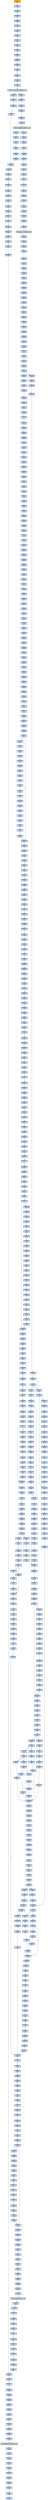 strict digraph G {
	graph [bgcolor=transparent,
		name=G
	];
	node [color=lightsteelblue,
		fillcolor=lightsteelblue,
		shape=rectangle,
		style=filled
	];
	"0x006eced1"	[label="0x006eced1
jae"];
	"0x006eced3"	[label="0x006eced3
movl"];
	"0x006eced1" -> "0x006eced3"	[color="#000000",
		label=F];
	"0x006ec2c0"	[label="0x006ec2c0
addl"];
	"0x006ec2c6"	[label="0x006ec2c6
testl"];
	"0x006ec2c0" -> "0x006ec2c6"	[color="#000000"];
	"0x006ece1f"	[label="0x006ece1f
popl"];
	"0x006ece20"	[label="0x006ece20
testb"];
	"0x006ece1f" -> "0x006ece20"	[color="#000000"];
	"0x006ecb72"	[label="0x006ecb72
pushl"];
	"0x006ecb74"	[label="0x006ecb74
movl"];
	"0x006ecb72" -> "0x006ecb74"	[color="#000000"];
	"0x006ec274"	[label="0x006ec274
testl"];
	"0x006ec276"	[label="0x006ec276
je"];
	"0x006ec274" -> "0x006ec276"	[color="#000000"];
	"0x006ec8cc"	[label="0x006ec8cc
movl"];
	"0x006ec8cf"	[label="0x006ec8cf
movl"];
	"0x006ec8cc" -> "0x006ec8cf"	[color="#000000"];
	"0x006ecab3"	[label="0x006ecab3
jb"];
	"0x006ecab5"	[label="0x006ecab5
movl"];
	"0x006ecab3" -> "0x006ecab5"	[color="#000000",
		label=F];
	"0x006eccf2"	[label="0x006eccf2
call"];
	"0x006eccf8"	[label="0x006eccf8
popl"];
	"0x006eccf2" -> "0x006eccf8"	[color="#000000"];
	"0x006ece22"	[label="0x006ece22
movl"];
	"0x006ece20" -> "0x006ece22"	[color="#000000"];
	"0x006eca96"	[label="0x006eca96
call"];
	"0x006eca96" -> "0x006eccf2"	[color="#000000"];
	"0x006ec9a7"	[label="0x006ec9a7
addl"];
	"0x006ec9ad"	[label="0x006ec9ad
ret"];
	"0x006ec9a7" -> "0x006ec9ad"	[color="#000000"];
	"0x006ecb76"	[label="0x006ecb76
call"];
	"0x006ecb74" -> "0x006ecb76"	[color="#000000"];
	"0x006eca1d"	[label="0x006eca1d
cmpl"];
	"0x006eca20"	[label="0x006eca20
jae"];
	"0x006eca1d" -> "0x006eca20"	[color="#000000"];
	"0x006ec6ec"	[label="0x006ec6ec
leal"];
	"0x006ec6f0"	[label="0x006ec6f0
call"];
	"0x006ec6ec" -> "0x006ec6f0"	[color="#000000"];
	"0x006ecf25"	[label="0x006ecf25
movl"];
	"0x006ecf2b"	[label="0x006ecf2b
movl"];
	"0x006ecf25" -> "0x006ecf2b"	[color="#000000"];
	"0x006ec9b0"	[label="0x006ec9b0
pushl"];
	"0x006ec9b1"	[label="0x006ec9b1
pushl"];
	"0x006ec9b0" -> "0x006ec9b1"	[color="#000000"];
	"0x006ec153"	[label="0x006ec153
popl"];
	"0x006ec154"	[label="0x006ec154
popl"];
	"0x006ec153" -> "0x006ec154"	[color="#000000"];
	"0x006ec8d3"	[label="0x006ec8d3
jl"];
	"0x006ec8d5"	[label="0x006ec8d5
movl"];
	"0x006ec8d3" -> "0x006ec8d5"	[color="#000000",
		label=F];
	"0x006ec922"	[label="0x006ec922
movl"];
	"0x006ec8d3" -> "0x006ec922"	[color="#000000",
		label=T];
	"0x006ecb5a"	[label="0x006ecb5a
call"];
	"0x006ecb63"	[label="0x006ecb63
subl"];
	"0x006ecb5a" -> "0x006ecb63"	[color="#000000"];
	"0x006ece88"	[label="0x006ece88
shrl"];
	"0x006ece8a"	[label="0x006ece8a
leal"];
	"0x006ece88" -> "0x006ece8a"	[color="#000000"];
	"0x006ecef3"	[label="0x006ecef3
shrl"];
	"0x006ecef5"	[label="0x006ecef5
addl"];
	"0x006ecef3" -> "0x006ecef5"	[color="#000000"];
	"0x006ec9f4"	[label="0x006ec9f4
movl"];
	"0x006ec9f9"	[label="0x006ec9f9
subl"];
	"0x006ec9f4" -> "0x006ec9f9"	[color="#000000"];
	"0x006ec2f1"	[label="0x006ec2f1
jne"];
	"0x006ec365"	[label="0x006ec365
movl"];
	"0x006ec2f1" -> "0x006ec365"	[color="#000000",
		label=T];
	"0x006ec8e9"	[label="0x006ec8e9
movl"];
	"0x006ec8eb"	[label="0x006ec8eb
andl"];
	"0x006ec8e9" -> "0x006ec8eb"	[color="#000000"];
	"0x006ec014"	[label="0x006ec014
popl"];
	"0x006ec015"	[label="0x006ec015
movl"];
	"0x006ec014" -> "0x006ec015"	[color="#000000"];
	"0x006ecea8"	[label="0x006ecea8
shll"];
	"0x006eceab"	[label="0x006eceab
movb"];
	"0x006ecea8" -> "0x006eceab"	[color="#000000"];
	"0x006ec962"	[label="0x006ec962
testl"];
	"0x006ec964"	[label="0x006ec964
jbe"];
	"0x006ec962" -> "0x006ec964"	[color="#000000"];
	"0x006ec9b8"	[label="0x006ec9b8
cmpl"];
	"0x006ec9bc"	[label="0x006ec9bc
jb"];
	"0x006ec9b8" -> "0x006ec9bc"	[color="#000000"];
	"0x006eced6"	[label="0x006eced6
movl"];
	"0x006eced3" -> "0x006eced6"	[color="#000000"];
	"0x006ece72"	[label="0x006ece72
subl"];
	"0x006ece74"	[label="0x006ece74
addl"];
	"0x006ece72" -> "0x006ece74"	[color="#000000"];
	"0x006ec9b5"	[label="0x006ec9b5
pushl"];
	"0x006ec9b6"	[label="0x006ec9b6
movl"];
	"0x006ec9b5" -> "0x006ec9b6"	[color="#000000"];
	"0x006ec86d"	[label="0x006ec86d
leal"];
	"0x006ec871"	[label="0x006ec871
incl"];
	"0x006ec86d" -> "0x006ec871"	[color="#000000"];
	"0x006ec8d8"	[label="0x006ec8d8
movl"];
	"0x006ec8dc"	[label="0x006ec8dc
movl"];
	"0x006ec8d8" -> "0x006ec8dc"	[color="#000000"];
	"0x006ecd3a"	[label="0x006ecd3a
incl"];
	"0x006ecd3b"	[label="0x006ecd3b
incl"];
	"0x006ecd3a" -> "0x006ecd3b"	[color="#000000"];
	"0x006ecb6d"	[label="0x006ecb6d
pushl"];
	"0x006ecb6e"	[label="0x006ecb6e
leal"];
	"0x006ecb6d" -> "0x006ecb6e"	[color="#000000"];
	"0x006eca25"	[label="0x006eca25
sbbl"];
	"0x006eca27"	[label="0x006eca27
addl"];
	"0x006eca25" -> "0x006eca27"	[color="#000000"];
	"0x006ecf81"	[label="0x006ecf81
popl"];
	"0x006ecf82"	[label="0x006ecf82
popl"];
	"0x006ecf81" -> "0x006ecf82"	[color="#000000"];
	"0x006ec398"	[label="0x006ec398
pushl"];
	"0x006ec39a"	[label="0x006ec39a
pushl"];
	"0x006ec398" -> "0x006ec39a"	[color="#000000"];
	"0x006ecaa3"	[label="0x006ecaa3
movl"];
	"0x006ecaa8"	[label="0x006ecaa8
addl"];
	"0x006ecaa3" -> "0x006ecaa8"	[color="#000000"];
	"0x006ec1c8"	[label="0x006ec1c8
je"];
	"0x006ec243"	[label="0x006ec243
movl"];
	"0x006ec1c8" -> "0x006ec243"	[color="#000000",
		label=T];
	"0x006eca95"	[label="0x006eca95
pushl"];
	"0x006eca95" -> "0x006eca96"	[color="#000000"];
	"0x006ec1ba"	[label="0x006ec1ba
movl"];
	"0x006ec1c0"	[label="0x006ec1c0
movl"];
	"0x006ec1ba" -> "0x006ec1c0"	[color="#000000"];
	"0x006ec900"	[label="0x006ec900
movl"];
	"0x006ec904"	[label="0x006ec904
shll"];
	"0x006ec900" -> "0x006ec904"	[color="#000000"];
	"0x006ec0fc"	[label="0x006ec0fc
call"];
	"0x006ec6c8"	[label="0x006ec6c8
movl"];
	"0x006ec0fc" -> "0x006ec6c8"	[color="#000000"];
	"0x006ec056"	[label="0x006ec056
movb"];
	"0x006ec058"	[label="0x006ec058
scasb"];
	"0x006ec056" -> "0x006ec058"	[color="#000000"];
	"0x006eca9b"	[label="0x006eca9b
movb"];
	"0x006ecaa2"	[label="0x006ecaa2
popl"];
	"0x006eca9b" -> "0x006ecaa2"	[color="#000000"];
	"0x006ec0aa"	[label="0x006ec0aa
je"];
	"0x006ec0b0"	[label="0x006ec0b0
pushl"];
	"0x006ec0aa" -> "0x006ec0b0"	[color="#000000",
		label=F];
	"0x006ec972"	[label="0x006ec972
je"];
	"0x006ec996"	[label="0x006ec996
movl"];
	"0x006ec972" -> "0x006ec996"	[color="#000000",
		label=T];
	"0x006ec974"	[label="0x006ec974
movl"];
	"0x006ec972" -> "0x006ec974"	[color="#000000",
		label=F];
	"0x006eca6f"	[label="0x006eca6f
shrl"];
	"0x006eca71"	[label="0x006eca71
movl"];
	"0x006eca6f" -> "0x006eca71"	[color="#000000"];
	"0x006ecf4b"	[label="0x006ecf4b
incl"];
	"0x006ecf4c"	[label="0x006ecf4c
movb"];
	"0x006ecf4b" -> "0x006ecf4c"	[color="#000000"];
	"0x006ecb08"	[label="0x006ecb08
movl"];
	"0x006ecb0c"	[label="0x006ecb0c
pushl"];
	"0x006ecb08" -> "0x006ecb0c"	[color="#000000"];
	"0x006ec400"	[label="0x006ec400
movl"];
	"0x006ec405"	[label="0x006ec405
pushl"];
	"0x006ec400" -> "0x006ec405"	[color="#000000"];
	"0x006ec394"	[label="0x006ec394
pushl"];
	"0x006ec395"	[label="0x006ec395
pushl"];
	"0x006ec394" -> "0x006ec395"	[color="#000000"];
	"0x006ec1c6"	[label="0x006ec1c6
subl"];
	"0x006ec1c6" -> "0x006ec1c8"	[color="#000000"];
	"0x006ec82c"	[label="0x006ec82c
addl"];
	"0x006ec831"	[label="0x006ec831
ret"];
	"0x006ec82c" -> "0x006ec831"	[color="#000000"];
	"0x006ec99f"	[label="0x006ec99f
jb"];
	"0x006ec9a1"	[label="0x006ec9a1
popl"];
	"0x006ec99f" -> "0x006ec9a1"	[color="#000000",
		label=F];
	"0x006eca4e"	[label="0x006eca4e
jmp"];
	"0x006eca58"	[label="0x006eca58
movl"];
	"0x006eca4e" -> "0x006eca58"	[color="#000000"];
	"0x006ec91a"	[label="0x006ec91a
movl"];
	"0x006ec91e"	[label="0x006ec91e
movl"];
	"0x006ec91a" -> "0x006ec91e"	[color="#000000"];
	"0x006eccc9"	[label="0x006eccc9
jb"];
	"0x006ecccb"	[label="0x006ecccb
jmp"];
	"0x006eccc9" -> "0x006ecccb"	[color="#000000",
		label=F];
	"0x006ecb4f"	[label="0x006ecb4f
movl"];
	"0x006ecb55"	[label="0x006ecb55
repz"];
	"0x006ecb4f" -> "0x006ecb55"	[color="#000000"];
	"0x006ecaad"	[label="0x006ecaad
addl"];
	"0x006ecaaf"	[label="0x006ecaaf
incl"];
	"0x006ecaad" -> "0x006ecaaf"	[color="#000000"];
	"0x006ec823"	[label="0x006ec823
leal"];
	"0x006ec826"	[label="0x006ec826
movl"];
	"0x006ec823" -> "0x006ec826"	[color="#000000"];
	"0x006ec249"	[label="0x006ec249
movl"];
	"0x006ec24f"	[label="0x006ec24f
orl"];
	"0x006ec249" -> "0x006ec24f"	[color="#000000"];
	"0x006ecea2"	[label="0x006ecea2
movl"];
	"0x006ecea5"	[label="0x006ecea5
movl"];
	"0x006ecea2" -> "0x006ecea5"	[color="#000000"];
	"0x006ec00e"	[label="0x006ec00e
call"];
	"0x006ec00e" -> "0x006ec014"	[color="#000000"];
	"0x006ec88c"	[label="0x006ec88c
xorl"];
	"0x006ec88e"	[label="0x006ec88e
movl"];
	"0x006ec88c" -> "0x006ec88e"	[color="#000000"];
	"0x006ecb59"	[label="0x006ecb59
stosb"];
	"0x006ecb59" -> "0x006ecb5a"	[color="#000000"];
	"0x006ecf45"	[label="0x006ecf45
jae"];
	"0x006ecf47"	[label="0x006ecf47
movl"];
	"0x006ecf45" -> "0x006ecf47"	[color="#000000",
		label=F];
	"0x006ecf07"	[label="0x006ecf07
movl"];
	"0x006ecf0d"	[label="0x006ecf0d
movl"];
	"0x006ecf07" -> "0x006ecf0d"	[color="#000000"];
	"0x006ec04a"	[label="0x006ec04a
leal"];
	"0x006ec04d"	[label="0x006ec04d
pushl"];
	"0x006ec04a" -> "0x006ec04d"	[color="#000000"];
	"0x006ec7a8"	[label="0x006ec7a8
movl"];
	"0x006ec7ad"	[label="0x006ec7ad
pushl"];
	"0x006ec7a8" -> "0x006ec7ad"	[color="#000000"];
	"0x006ecb3d"	[label="0x006ecb3d
movl"];
	"0x006ecb43"	[label="0x006ecb43
movl"];
	"0x006ecb3d" -> "0x006ecb43"	[color="#000000"];
	"0x006ec9ec"	[label="0x006ec9ec
jae"];
	"0x006ec9ee"	[label="0x006ec9ee
movl"];
	"0x006ec9ec" -> "0x006ec9ee"	[color="#000000",
		label=F];
	"0x006ec062"	[label="0x006ec062
jmp"];
	"0x006ec08d"	[label="0x006ec08d
movl"];
	"0x006ec062" -> "0x006ec08d"	[color="#000000"];
	"0x006ecd2d"	[label="0x006ecd2d
cmpl"];
	"0x006ecd32"	[label="0x006ecd32
jae"];
	"0x006ecd2d" -> "0x006ecd32"	[color="#000000"];
	"0x006eca5a"	[label="0x006eca5a
movl"];
	"0x006eca58" -> "0x006eca5a"	[color="#000000"];
	"0x006ec059"	[label="0x006ec059
jne"];
	"0x006ec058" -> "0x006ec059"	[color="#000000"];
	"0x006ec98b"	[label="0x006ec98b
movl"];
	"0x006ec98f"	[label="0x006ec98f
leal"];
	"0x006ec98b" -> "0x006ec98f"	[color="#000000"];
	"0x006ec8f4"	[label="0x006ec8f4
movb"];
	"0x006ec8f6"	[label="0x006ec8f6
movl"];
	"0x006ec8f4" -> "0x006ec8f6"	[color="#000000"];
	"0x006ecd34"	[label="0x006ecd34
movl"];
	"0x006ecd36"	[label="0x006ecd36
movb"];
	"0x006ecd34" -> "0x006ecd36"	[color="#000000"];
	"0x006ec90f"	[label="0x006ec90f
movl"];
	"0x006ec911"	[label="0x006ec911
movl"];
	"0x006ec90f" -> "0x006ec911"	[color="#000000"];
	"0x006ece95"	[label="0x006ece95
addl"];
	"0x006ece97"	[label="0x006ece97
leal"];
	"0x006ece95" -> "0x006ece97"	[color="#000000"];
	"0x006ec9a2"	[label="0x006ec9a2
popl"];
	"0x006ec9a3"	[label="0x006ec9a3
popl"];
	"0x006ec9a2" -> "0x006ec9a3"	[color="#000000"];
	"0x006ec8bd"	[label="0x006ec8bd
movl"];
	"0x006ec8c1"	[label="0x006ec8c1
movl"];
	"0x006ec8bd" -> "0x006ec8c1"	[color="#000000"];
	"0x006ec873"	[label="0x006ec873
cmpl"];
	"0x006ec875"	[label="0x006ec875
movl"];
	"0x006ec873" -> "0x006ec875"	[color="#000000"];
	"0x006ecf1c"	[label="0x006ecf1c
movl"];
	"0x006ecf22"	[label="0x006ecf22
leal"];
	"0x006ecf1c" -> "0x006ecf22"	[color="#000000"];
	"0x006ecec8"	[label="0x006ecec8
cmpl"];
	"0x006ececb"	[label="0x006ececb
movl"];
	"0x006ecec8" -> "0x006ececb"	[color="#000000"];
	"0x006ecb0d"	[label="0x006ecb0d
movl"];
	"0x006ecb0c" -> "0x006ecb0d"	[color="#000000"];
	"0x006ecf49"	[label="0x006ecf49
subl"];
	"0x006ecf49" -> "0x006ecf4b"	[color="#000000"];
	"0x006eca00"	[label="0x006eca00
andl"];
	"0x006eca05"	[label="0x006eca05
cmpl"];
	"0x006eca00" -> "0x006eca05"	[color="#000000"];
	"0x006ece5f"	[label="0x006ece5f
movl"];
	"0x006ece62"	[label="0x006ece62
movl"];
	"0x006ece5f" -> "0x006ece62"	[color="#000000"];
	"0x006ec7e8"	[label="0x006ec7e8
movl"];
	"0x006ec7eb"	[label="0x006ec7eb
movl"];
	"0x006ec7e8" -> "0x006ec7eb"	[color="#000000"];
	"0x006ec0eb"	[label="0x006ec0eb
addl"];
	"0x006ec0f1"	[label="0x006ec0f1
pushl"];
	"0x006ec0eb" -> "0x006ec0f1"	[color="#000000"];
	"0x006ec11f"	[label="0x006ec11f
orl"];
	"0x006ec121"	[label="0x006ec121
je"];
	"0x006ec11f" -> "0x006ec121"	[color="#000000"];
	"0x006ecef7"	[label="0x006ecef7
cmpl"];
	"0x006ecefa"	[label="0x006ecefa
jae"];
	"0x006ecef7" -> "0x006ecefa"	[color="#000000"];
	"0x006ec888"	[label="0x006ec888
movl"];
	"0x006ec888" -> "0x006ec88c"	[color="#000000"];
	"0x006eca16"	[label="0x006eca16
movb"];
	"0x006eca19"	[label="0x006eca19
movl"];
	"0x006eca16" -> "0x006eca19"	[color="#000000"];
	"0x006ecf05"	[label="0x006ecf05
je"];
	"0x006ecf05" -> "0x006ecf07"	[color="#000000",
		label=F];
	"0x006ecf37"	[label="0x006ecf37
movl"];
	"0x006ecf05" -> "0x006ecf37"	[color="#000000",
		label=T];
	"0x006ecb69"	[label="0x006ecb69
pushl"];
	"0x006ecb6a"	[label="0x006ecb6a
movl"];
	"0x006ecb69" -> "0x006ecb6a"	[color="#000000"];
	"0x006ec367"	[label="0x006ec367
addl"];
	"0x006ec365" -> "0x006ec367"	[color="#000000"];
	"0x006eca77"	[label="0x006eca77
movl"];
	"0x006eca7d"	[label="0x006eca7d
popl"];
	"0x006eca77" -> "0x006eca7d"	[color="#000000"];
	"0x006eca0f"	[label="0x006eca0f
movl"];
	"0x006eca11"	[label="0x006eca11
shrl"];
	"0x006eca0f" -> "0x006eca11"	[color="#000000"];
	"0x006ec9de"	[label="0x006ec9de
addl"];
	"0x006ec9e1"	[label="0x006ec9e1
movl"];
	"0x006ec9de" -> "0x006ec9e1"	[color="#000000"];
	"0x006ec112"	[label="0x006ec112
movl"];
	"0x006ec114"	[label="0x006ec114
subl"];
	"0x006ec112" -> "0x006ec114"	[color="#000000"];
	"0x006eca85"	[label="0x006eca85
pushl"];
	"0x006eca86"	[label="0x006eca86
pushl"];
	"0x006eca85" -> "0x006eca86"	[color="#000000"];
	"0x006ec271"	[label="0x006ec271
movl"];
	"0x006ec271" -> "0x006ec274"	[color="#000000"];
	"0x006ec6ea"	[label="0x006ec6ea
pushl"];
	"0x006ec6eb"	[label="0x006ec6eb
pushl"];
	"0x006ec6ea" -> "0x006ec6eb"	[color="#000000"];
	"0x006ec04f"	[label="0x006ec04f
call"];
	GETPROCADDRESS_KERNEL32_DLL	[color=lightgrey,
		fillcolor=lightgrey,
		label="GETPROCADDRESS_KERNEL32_DLL
GETPROCADDRESS-KERNEL32-DLL"];
	"0x006ec04f" -> GETPROCADDRESS_KERNEL32_DLL	[color="#000000"];
	"0x006eca38"	[label="0x006eca38
cmpl"];
	"0x006eca3b"	[label="0x006eca3b
jae"];
	"0x006eca38" -> "0x006eca3b"	[color="#000000"];
	"0x006eca5d"	[label="0x006eca5d
addl"];
	"0x006eca5f"	[label="0x006eca5f
movl"];
	"0x006eca5d" -> "0x006eca5f"	[color="#000000"];
	"0x006ec415"	[label="0x006ec415
popa"];
	"0x006ec416"	[label="0x006ec416
jne"];
	"0x006ec415" -> "0x006ec416"	[color="#000000"];
	"0x006ec264"	[label="0x006ec264
movl"];
	"0x006ec269"	[label="0x006ec269
movl"];
	"0x006ec264" -> "0x006ec269"	[color="#000000"];
	"0x006ec966"	[label="0x006ec966
movl"];
	"0x006ec964" -> "0x006ec966"	[color="#000000",
		label=F];
	"0x006ec05f"	[label="0x006ec05f
leal"];
	"0x006ec05f" -> "0x006ec062"	[color="#000000"];
	"0x006ec9a4"	[label="0x006ec9a4
movb"];
	"0x006ec9a3" -> "0x006ec9a4"	[color="#000000"];
	"0x006ec38f"	[label="0x006ec38f
movl"];
	"0x006ec392"	[label="0x006ec392
addl"];
	"0x006ec38f" -> "0x006ec392"	[color="#000000"];
	"0x006ec892"	[label="0x006ec892
movl"];
	"0x006ec89a"	[label="0x006ec89a
movl"];
	"0x006ec892" -> "0x006ec89a"	[color="#000000"];
	"0x006ec87e"	[label="0x006ec87e
movl"];
	"0x006ec882"	[label="0x006ec882
movl"];
	"0x006ec87e" -> "0x006ec882"	[color="#000000"];
	"0x006ece90"	[label="0x006ece90
call"];
	"0x006ece8a" -> "0x006ece90"	[color="#000000"];
	"0x006ec055"	[label="0x006ec055
stosl"];
	"0x006ec055" -> "0x006ec056"	[color="#000000"];
	"0x006ecf57"	[label="0x006ecf57
movl"];
	"0x006ecf5b"	[label="0x006ecf5b
addl"];
	"0x006ecf57" -> "0x006ecf5b"	[color="#000000"];
	"0x006ec929"	[label="0x006ec929
incl"];
	"0x006ec92a"	[label="0x006ec92a
decl"];
	"0x006ec929" -> "0x006ec92a"	[color="#000000"];
	"0x006ecf74"	[label="0x006ecf74
jb"];
	"0x006ecf7a"	[label="0x006ecf7a
movl"];
	"0x006ecf74" -> "0x006ecf7a"	[color="#000000",
		label=F];
	"0x006ec804"	[label="0x006ec804
addl"];
	"0x006ec806"	[label="0x006ec806
popl"];
	"0x006ec804" -> "0x006ec806"	[color="#000000"];
	"0x006ec80f"	[label="0x006ec80f
movl"];
	"0x006ec813"	[label="0x006ec813
movl"];
	"0x006ec80f" -> "0x006ec813"	[color="#000000"];
	"0x006ec0b2"	[label="0x006ec0b2
pushl"];
	"0x006ec0b0" -> "0x006ec0b2"	[color="#000000"];
	"0x006ec2b9"	[label="0x006ec2b9
movl"];
	"0x006ec2bb"	[label="0x006ec2bb
movl"];
	"0x006ec2b9" -> "0x006ec2bb"	[color="#000000"];
	"0x006ece5c"	[label="0x006ece5c
cmpl"];
	"0x006ece5c" -> "0x006ece5f"	[color="#000000"];
	"0x006eca07"	[label="0x006eca07
jae"];
	"0x006eca07" -> "0x006eca1d"	[color="#000000",
		label=T];
	"0x006eca09"	[label="0x006eca09
movl"];
	"0x006eca07" -> "0x006eca09"	[color="#000000",
		label=F];
	"0x006ecf51"	[label="0x006ecf51
movl"];
	"0x006ecf53"	[label="0x006ecf53
cmpl"];
	"0x006ecf51" -> "0x006ecf53"	[color="#000000"];
	"0x006ec108"	[label="0x006ec108
incb"];
	"0x006ec10e"	[label="0x006ec10e
pushl"];
	"0x006ec108" -> "0x006ec10e"	[color="#000000"];
	"0x006ece76"	[label="0x006ece76
shrl"];
	"0x006ece78"	[label="0x006ece78
movl"];
	"0x006ece76" -> "0x006ece78"	[color="#000000"];
	"0x006eccbb"	[label="0x006eccbb
cmpb"];
	"0x006eccc3"	[label="0x006eccc3
jne"];
	"0x006eccbb" -> "0x006eccc3"	[color="#000000"];
	"0x006ece41"	[label="0x006ece41
incl"];
	"0x006ece42"	[label="0x006ece42
movb"];
	"0x006ece41" -> "0x006ece42"	[color="#000000"];
	"0x006ec7b4"	[label="0x006ec7b4
movl"];
	"0x006ec7b9"	[label="0x006ec7b9
movl"];
	"0x006ec7b4" -> "0x006ec7b9"	[color="#000000"];
	"0x006ece34"	[label="0x006ece34
jb"];
	"0x006ece36"	[label="0x006ece36
movl"];
	"0x006ece34" -> "0x006ece36"	[color="#000000",
		label=F];
	"0x006ece67"	[label="0x006ece67
movl"];
	"0x006ece34" -> "0x006ece67"	[color="#000000",
		label=T];
	"0x006ec103"	[label="0x006ec103
cmpb"];
	"0x006ec106"	[label="0x006ec106
jne"];
	"0x006ec103" -> "0x006ec106"	[color="#000000"];
	"0x006ec7bd"	[label="0x006ec7bd
incl"];
	"0x006ec7be"	[label="0x006ec7be
movb"];
	"0x006ec7bd" -> "0x006ec7be"	[color="#000000"];
	"0x006ec9e6"	[label="0x006ec9e6
movl"];
	"0x006ec9e9"	[label="0x006ec9e9
cmpl"];
	"0x006ec9e6" -> "0x006ec9e9"	[color="#000000"];
	"0x006ec926"	[label="0x006ec926
addl"];
	"0x006ec926" -> "0x006ec929"	[color="#000000"];
	"0x006ec97f"	[label="0x006ec97f
movl"];
	"0x006ec983"	[label="0x006ec983
movl"];
	"0x006ec97f" -> "0x006ec983"	[color="#000000"];
	"0x006eca14"	[label="0x006eca14
xorl"];
	"0x006eca11" -> "0x006eca14"	[color="#000000"];
	"0x006ec420"	[label="0x006ec420
pushl"];
	"0x006ec425"	[label="0x006ec425
ret"];
	"0x006ec420" -> "0x006ec425"	[color="#000000"];
	"0x006eca2c"	[label="0x006eca2c
cmpl"];
	"0x006eca20" -> "0x006eca2c"	[color="#000000",
		label=T];
	"0x006eca22"	[label="0x006eca22
cmpl"];
	"0x006eca20" -> "0x006eca22"	[color="#000000",
		label=F];
	"0x006ecaa2" -> "0x006ecaa3"	[color="#000000"];
	"0x006eca2f"	[label="0x006eca2f
jae"];
	"0x006eca2c" -> "0x006eca2f"	[color="#000000"];
	"0x006ec298"	[label="0x006ec298
movl"];
	"0x006ec2a2"	[label="0x006ec2a2
movl"];
	"0x006ec298" -> "0x006ec2a2"	[color="#000000"];
	"0x006eccda"	[label="0x006eccda
leal"];
	"0x006eccde"	[label="0x006eccde
movl"];
	"0x006eccda" -> "0x006eccde"	[color="#000000"];
	"0x006ecd3c"	[label="0x006ecd3c
movl"];
	"0x006ecd3e"	[label="0x006ecd3e
movl"];
	"0x006ecd3c" -> "0x006ecd3e"	[color="#000000"];
	"0x006ecb02"	[label="0x006ecb02
movl"];
	"0x006ec6f0" -> "0x006ecb02"	[color="#000000"];
	"0x006ec915"	[label="0x006ec915
andl"];
	"0x006ec918"	[label="0x006ec918
repz"];
	"0x006ec915" -> "0x006ec918"	[color="#000000"];
	"0x006ec7ce"	[label="0x006ec7ce
andl"];
	"0x006ec7d4"	[label="0x006ec7d4
orl"];
	"0x006ec7ce" -> "0x006ec7d4"	[color="#000000"];
	"0x006ecee0"	[label="0x006ecee0
addl"];
	"0x006ecee2"	[label="0x006ecee2
shrl"];
	"0x006ecee0" -> "0x006ecee2"	[color="#000000"];
	"0x006ecaf1"	[label="0x006ecaf1
movl"];
	"0x006ecaf7"	[label="0x006ecaf7
popl"];
	"0x006ecaf1" -> "0x006ecaf7"	[color="#000000"];
	"0x006ecab0"	[label="0x006ecab0
cmpl"];
	"0x006ecab0" -> "0x006ecab3"	[color="#000000"];
	"0x006eceb8"	[label="0x006eceb8
movl"];
	"0x006ecebc"	[label="0x006ecebc
andl"];
	"0x006eceb8" -> "0x006ecebc"	[color="#000000"];
	"0x006eccea"	[label="0x006eccea
popl"];
	"0x006ecceb"	[label="0x006ecceb
addl"];
	"0x006eccea" -> "0x006ecceb"	[color="#000000"];
	"0x006ecaf8"	[label="0x006ecaf8
popl"];
	"0x006ecaf7" -> "0x006ecaf8"	[color="#000000"];
	"0x006ec106" -> "0x006ec108"	[color="#000000",
		label=F];
	"0x006ec155"	[label="0x006ec155
jmp"];
	"0x006ec106" -> "0x006ec155"	[color="#000000",
		label=T];
	"0x006ec9d9"	[label="0x006ec9d9
orl"];
	"0x006ec9db"	[label="0x006ec9db
movl"];
	"0x006ec9d9" -> "0x006ec9db"	[color="#000000"];
	"0x006ec8b7"	[label="0x006ec8b7
ja"];
	"0x006ec8b7" -> "0x006ec8bd"	[color="#000000",
		label=F];
	"0x006ec6d7"	[label="0x006ec6d7
call"];
	"0x006eca84"	[label="0x006eca84
pushl"];
	"0x006ec6d7" -> "0x006eca84"	[color="#000000"];
	"0x006ecf03"	[label="0x006ecf03
testl"];
	"0x006ecf03" -> "0x006ecf05"	[color="#000000"];
	"0x006ec406"	[label="0x006ec406
addl"];
	"0x006ec405" -> "0x006ec406"	[color="#000000"];
	"0x006ec89e"	[label="0x006ec89e
leal"];
	"0x006ec89a" -> "0x006ec89e"	[color="#000000"];
	"0x006ec83d"	[label="0x006ec83d
movl"];
	"0x006ec83f"	[label="0x006ec83f
pushl"];
	"0x006ec83d" -> "0x006ec83f"	[color="#000000"];
	"0x006ec9f1"	[label="0x006ec9f1
movl"];
	"0x006ec9ee" -> "0x006ec9f1"	[color="#000000"];
	"0x006eca62"	[label="0x006eca62
movl"];
	"0x006eca65"	[label="0x006eca65
movl"];
	"0x006eca62" -> "0x006eca65"	[color="#000000"];
	"0x006ecb24"	[label="0x006ecb24
movl"];
	"0x006ecb2a"	[label="0x006ecb2a
movl"];
	"0x006ecb24" -> "0x006ecb2a"	[color="#000000"];
	"0x006ec179"	[label="0x006ec179
repz"];
	"0x006ec17b"	[label="0x006ec17b
popl"];
	"0x006ec179" -> "0x006ec17b"	[color="#000000"];
	"0x006ec101"	[label="0x006ec101
movb"];
	"0x006ec101" -> "0x006ec103"	[color="#000000"];
	"0x006ecb0f"	[label="0x006ecb0f
leal"];
	"0x006ecb0d" -> "0x006ecb0f"	[color="#000000"];
	"0x006ec935"	[label="0x006ec935
movl"];
	"0x006ec939"	[label="0x006ec939
movl"];
	"0x006ec935" -> "0x006ec939"	[color="#000000"];
	"0x006eced9"	[label="0x006eced9
movl"];
	"0x006eced6" -> "0x006eced9"	[color="#000000"];
	"0x006eccf1"	[label="0x006eccf1
ret"];
	"0x006ecf6c"	[label="0x006ecf6c
testb"];
	"0x006eccf1" -> "0x006ecf6c"	[color="#000000"];
	"0x006ecaaf" -> "0x006ecab0"	[color="#000000"];
	"0x006ec029"	[label="0x006ec029
movl"];
	"0x006ec02f"	[label="0x006ec02f
jne"];
	"0x006ec029" -> "0x006ec02f"	[color="#000000"];
	"0x006ec048"	[label="0x006ec048
movl"];
	"0x006ec048" -> "0x006ec04a"	[color="#000000"];
	"0x006ec00c"	[label="0x006ec00c
pushl"];
	"0x006ec00d"	[label="0x006ec00d
ret"];
	"0x006ec00c" -> "0x006ec00d"	[color="#000000"];
	"0x006ecd42"	[label="0x006ecd42
jmp"];
	"0x006ecd3e" -> "0x006ecd42"	[color="#000000"];
	"0x006ece3f"	[label="0x006ece3f
movb"];
	"0x006ece3f" -> "0x006ece41"	[color="#000000"];
	"0x006ec9c2"	[label="0x006ec9c2
incl"];
	"0x006ec9c3"	[label="0x006ec9c3
movb"];
	"0x006ec9c2" -> "0x006ec9c3"	[color="#000000"];
	"0x006eccd4"	[label="0x006eccd4
movl"];
	"0x006eccd4" -> "0x006eccda"	[color="#000000"];
	"0x006ece5a"	[label="0x006ece5a
movl"];
	"0x006ece5a" -> "0x006ece5c"	[color="#000000"];
	"0x006ec88e" -> "0x006ec892"	[color="#000000"];
	"0x006ec9c9"	[label="0x006ec9c9
movl"];
	"0x006ec9cc"	[label="0x006ec9cc
movl"];
	"0x006ec9c9" -> "0x006ec9cc"	[color="#000000"];
	"0x006ecaff"	[label="0x006ecaff
ret"];
	"0x006ec6dc"	[label="0x006ec6dc
movl"];
	"0x006ecaff" -> "0x006ec6dc"	[color="#000000"];
	"0x006ec9c7"	[label="0x006ec9c7
movl"];
	"0x006ec9c7" -> "0x006ec9c9"	[color="#000000"];
	"0x006ec85e"	[label="0x006ec85e
movl"];
	"0x006ec862"	[label="0x006ec862
jbe"];
	"0x006ec85e" -> "0x006ec862"	[color="#000000"];
	"0x006ec2b1"	[label="0x006ec2b1
addl"];
	"0x006ec2b3"	[label="0x006ec2b3
addl"];
	"0x006ec2b1" -> "0x006ec2b3"	[color="#000000"];
	"0x006ecee4"	[label="0x006ecee4
movl"];
	"0x006ecee2" -> "0x006ecee4"	[color="#000000"];
	"0x006ec986"	[label="0x006ec986
xorl"];
	"0x006ec988"	[label="0x006ec988
movb"];
	"0x006ec986" -> "0x006ec988"	[color="#000000"];
	"0x006eccc5"	[label="0x006eccc5
incl"];
	"0x006eccc6"	[label="0x006eccc6
cmpl"];
	"0x006eccc5" -> "0x006eccc6"	[color="#000000"];
	"0x006ecb12"	[label="0x006ecb12
movl"];
	"0x006ecb14"	[label="0x006ecb14
movl"];
	"0x006ecb12" -> "0x006ecb14"	[color="#000000"];
	"0x006ecba2"	[label="0x006ecba2
leal"];
	"0x006ecba8"	[label="0x006ecba8
leal"];
	"0x006ecba2" -> "0x006ecba8"	[color="#000000"];
	"0x006ecee9"	[label="0x006ecee9
movl"];
	"0x006eceec"	[label="0x006eceec
subl"];
	"0x006ecee9" -> "0x006eceec"	[color="#000000"];
	"0x006ec8b3"	[label="0x006ec8b3
movl"];
	"0x006ec8b3" -> "0x006ec8b7"	[color="#000000"];
	"0x006ecceb" -> "0x006eccf1"	[color="#000000"];
	"0x006eca3d"	[label="0x006eca3d
movl"];
	"0x006eca42"	[label="0x006eca42
jmp"];
	"0x006eca3d" -> "0x006eca42"	[color="#000000"];
	"0x006eca14" -> "0x006eca16"	[color="#000000"];
	"0x006ecf86"	[label="0x006ecf86
addl"];
	"0x006ecf89"	[label="0x006ecf89
ret"];
	"0x006ecf86" -> "0x006ecf89"	[color="#000000"];
	"0x006ecaf9"	[label="0x006ecaf9
addl"];
	"0x006ecaf8" -> "0x006ecaf9"	[color="#000000"];
	"0x006ec1a8"	[label="0x006ec1a8
movl"];
	"0x006ec1ae"	[label="0x006ec1ae
orl"];
	"0x006ec1a8" -> "0x006ec1ae"	[color="#000000"];
	"0x006ec26f"	[label="0x006ec26f
addl"];
	"0x006ec269" -> "0x006ec26f"	[color="#000000"];
	"0x006ec117"	[label="0x006ec117
movl"];
	"0x006ec11d"	[label="0x006ec11d
xorl"];
	"0x006ec117" -> "0x006ec11d"	[color="#000000"];
	"0x006ec9d0"	[label="0x006ec9d0
shll"];
	"0x006ec9d3"	[label="0x006ec9d3
andl"];
	"0x006ec9d0" -> "0x006ec9d3"	[color="#000000"];
	"0x006ecede"	[label="0x006ecede
subl"];
	"0x006eced9" -> "0x006ecede"	[color="#000000"];
	"0x006ecaab"	[label="0x006ecaab
shll"];
	"0x006ecaab" -> "0x006ecaad"	[color="#000000"];
	"0x006ec80c"	[label="0x006ec80c
ret"];
	"0x006ecb98"	[label="0x006ecb98
movb"];
	"0x006ec80c" -> "0x006ecb98"	[color="#000000"];
	"0x006ec8e0"	[label="0x006ec8e0
movl"];
	"0x006ec8e6"	[label="0x006ec8e6
shrl"];
	"0x006ec8e0" -> "0x006ec8e6"	[color="#000000"];
	"0x006ec161"	[label="0x006ec161
movl"];
	"0x006ec163"	[label="0x006ec163
addl"];
	"0x006ec161" -> "0x006ec163"	[color="#000000"];
	"0x006ec9a6"	[label="0x006ec9a6
popl"];
	"0x006ec9a4" -> "0x006ec9a6"	[color="#000000"];
	"0x006ece2e"	[label="0x006ece2e
leal"];
	"0x006ece31"	[label="0x006ece31
cmpl"];
	"0x006ece2e" -> "0x006ece31"	[color="#000000"];
	"0x006eca22" -> "0x006eca25"	[color="#000000"];
	"0x006ec287"	[label="0x006ec287
testl"];
	"0x006ec289"	[label="0x006ec289
jne"];
	"0x006ec287" -> "0x006ec289"	[color="#000000"];
	"0x006ece46"	[label="0x006ece46
movl"];
	"0x006ece42" -> "0x006ece46"	[color="#000000"];
	"0x006ec10f"	[label="0x006ec10f
pushl"];
	"0x006ec110"	[label="0x006ec110
pushl"];
	"0x006ec10f" -> "0x006ec110"	[color="#000000"];
	"0x006ec36e"	[label="0x006ec36e
jmp"];
	"0x006ec36e" -> "0x006ec2a2"	[color="#000000"];
	"0x006ec99c"	[label="0x006ec99c
incl"];
	"0x006ec99d"	[label="0x006ec99d
cmpl"];
	"0x006ec99c" -> "0x006ec99d"	[color="#000000"];
	"0x006ece29"	[label="0x006ece29
jb"];
	"0x006ece9c"	[label="0x006ece9c
cmpl"];
	"0x006ece29" -> "0x006ece9c"	[color="#000000",
		label=T];
	"0x006ece2b"	[label="0x006ece2b
movl"];
	"0x006ece29" -> "0x006ece2b"	[color="#000000",
		label=F];
	"0x006ecb71"	[label="0x006ecb71
pushl"];
	"0x006ecb6e" -> "0x006ecb71"	[color="#000000"];
	"0x006ec396"	[label="0x006ec396
pushl"];
	"0x006ec395" -> "0x006ec396"	[color="#000000"];
	"0x006ec6e3"	[label="0x006ec6e3
movl"];
	"0x006ec6dc" -> "0x006ec6e3"	[color="#000000"];
	"0x006ec9b3"	[label="0x006ec9b3
movl"];
	"0x006ec9b3" -> "0x006ec9b5"	[color="#000000"];
	"0x006ecf16"	[label="0x006ecf16
movl"];
	"0x006ecefa" -> "0x006ecf16"	[color="#000000",
		label=T];
	"0x006ecefc"	[label="0x006ecefc
movl"];
	"0x006ecefa" -> "0x006ecefc"	[color="#000000",
		label=F];
	"0x006ecf7e"	[label="0x006ecf7e
movl"];
	"0x006ecf7a" -> "0x006ecf7e"	[color="#000000"];
	"0x006ec907"	[label="0x006ec907
movw"];
	"0x006ec90a"	[label="0x006ec90a
shrl"];
	"0x006ec907" -> "0x006ec90a"	[color="#000000"];
	"0x006ec111"	[label="0x006ec111
pushl"];
	"0x006ec110" -> "0x006ec111"	[color="#000000"];
	"0x006ec7a7"	[label="0x006ec7a7
pushl"];
	"0x006ec7a7" -> "0x006ec7a8"	[color="#000000"];
	"0x006ec292"	[label="0x006ec292
movl"];
	"0x006ec289" -> "0x006ec292"	[color="#000000",
		label=T];
	"0x006ecbc5"	[label="0x006ecbc5
movl"];
	"0x006ecbc7"	[label="0x006ecbc7
call"];
	"0x006ecbc5" -> "0x006ecbc7"	[color="#000000"];
	"0x006ec993"	[label="0x006ec993
incl"];
	"0x006ec994"	[label="0x006ec994
movl"];
	"0x006ec993" -> "0x006ec994"	[color="#000000"];
	"0x006ec0f7"	[label="0x006ec0f7
pushl"];
	"0x006ec0fa"	[label="0x006ec0fa
pushl"];
	"0x006ec0f7" -> "0x006ec0fa"	[color="#000000"];
	"0x006ec7bb"	[label="0x006ec7bb
movb"];
	"0x006ec7b9" -> "0x006ec7bb"	[color="#000000"];
	"0x006ec00b"	[label="0x006ec00b
incl"];
	"0x006ec00b" -> "0x006ec00c"	[color="#000000"];
	"0x006ec10e" -> "0x006ec10f"	[color="#000000"];
	"0x006ece4c"	[label="0x006ece4c
movl"];
	"0x006ece50"	[label="0x006ece50
andl"];
	"0x006ece4c" -> "0x006ece50"	[color="#000000"];
	"0x006ec176"	[label="0x006ec176
andl"];
	"0x006ec176" -> "0x006ec179"	[color="#000000"];
	"0x006ec994" -> "0x006ec996"	[color="#000000"];
	"0x006ec40c"	[label="0x006ec40c
popl"];
	"0x006ec406" -> "0x006ec40c"	[color="#000000"];
	"0x006ece24"	[label="0x006ece24
je"];
	"0x006ece22" -> "0x006ece24"	[color="#000000"];
	"0x006eca2a"	[label="0x006eca2a
jmp"];
	"0x006eca27" -> "0x006eca2a"	[color="#000000"];
	"0x006eceb5"	[label="0x006eceb5
movl"];
	"0x006eceb5" -> "0x006eceb8"	[color="#000000"];
	"0x006ecede" -> "0x006ecee0"	[color="#000000"];
	"0x006ecf85"	[label="0x006ecf85
popl"];
	"0x006ecf85" -> "0x006ecf86"	[color="#000000"];
	"0x006ecbac"	[label="0x006ecbac
pushl"];
	"0x006ecba8" -> "0x006ecbac"	[color="#000000"];
	"0x006ec943"	[label="0x006ec943
cmpl"];
	"0x006ec949"	[label="0x006ec949
je"];
	"0x006ec943" -> "0x006ec949"	[color="#000000"];
	"0x006ec8f0"	[label="0x006ec8f0
subl"];
	"0x006ec8f2"	[label="0x006ec8f2
addl"];
	"0x006ec8f0" -> "0x006ec8f2"	[color="#000000"];
	"0x006ec0a7"	[label="0x006ec0a7
cmpl"];
	"0x006ec0a7" -> "0x006ec0aa"	[color="#000000"];
	"0x006eca1b"	[label="0x006eca1b
jmp"];
	"0x006eca1b" -> "0x006eca58"	[color="#000000"];
	"0x006ec9f1" -> "0x006ec9f4"	[color="#000000"];
	"0x006ec008"	[label="0x006ec008
jmp"];
	"0x006ec00d" -> "0x006ec008"	[color="#000000"];
	"0x006ec8cf" -> "0x006ec8d3"	[color="#000000"];
	"0x006ec91e" -> "0x006ec922"	[color="#000000"];
	"0x006ecee4" -> "0x006ecee9"	[color="#000000"];
	"0x006ece74" -> "0x006ece76"	[color="#000000"];
	"0x006eccc6" -> "0x006eccc9"	[color="#000000"];
	"0x006ec7e3"	[label="0x006ec7e3
cmpl"];
	"0x006ec7e5"	[label="0x006ec7e5
jae"];
	"0x006ec7e3" -> "0x006ec7e5"	[color="#000000"];
	"0x006ec8a5"	[label="0x006ec8a5
movl"];
	"0x006ec8a9"	[label="0x006ec8a9
shll"];
	"0x006ec8a5" -> "0x006ec8a9"	[color="#000000"];
	"0x006ec9db" -> "0x006ec9de"	[color="#000000"];
	"0x006ecf31"	[label="0x006ecf31
movl"];
	"0x006ecf31" -> "0x006ecf37"	[color="#000000"];
	"0x006ecab9"	[label="0x006ecab9
leal"];
	"0x006ecab5" -> "0x006ecab9"	[color="#000000"];
	"0x006ecbad"	[label="0x006ecbad
movl"];
	"0x006ecbac" -> "0x006ecbad"	[color="#000000"];
	"0x006eccf9"	[label="0x006eccf9
subl"];
	"0x006eccf8" -> "0x006eccf9"	[color="#000000"];
	"0x006ecb0f" -> "0x006ecb12"	[color="#000000"];
	"0x006ec81d"	[label="0x006ec81d
movl"];
	"0x006ec81d" -> "0x006ec823"	[color="#000000"];
	"0x006ec397"	[label="0x006ec397
pushl"];
	"0x006ec397" -> "0x006ec398"	[color="#000000"];
	"0x006eca7e"	[label="0x006eca7e
popl"];
	"0x006eca7d" -> "0x006eca7e"	[color="#000000"];
	"0x006ec389"	[label="0x006ec389
movl"];
	"0x006ec389" -> "0x006ec38f"	[color="#000000"];
	"0x006ec17c"	[label="0x006ec17c
pushl"];
	"0x006ec181"	[label="0x006ec181
pushl"];
	"0x006ec17c" -> "0x006ec181"	[color="#000000"];
	"0x006ec7a4"	[label="0x006ec7a4
pushl"];
	"0x006ec7a5"	[label="0x006ec7a5
movl"];
	"0x006ec7a4" -> "0x006ec7a5"	[color="#000000"];
	"0x006ec83c"	[label="0x006ec83c
pushl"];
	"0x006ec83c" -> "0x006ec83d"	[color="#000000"];
	"0x006ec9be"	[label="0x006ec9be
movl"];
	"0x006ec9c0"	[label="0x006ec9c0
movb"];
	"0x006ec9be" -> "0x006ec9c0"	[color="#000000"];
	"0x006ec01c"	[label="0x006ec01c
subl"];
	"0x006ec022"	[label="0x006ec022
cmpl"];
	"0x006ec01c" -> "0x006ec022"	[color="#000000"];
	"0x006eca3b" -> "0x006eca3d"	[color="#000000",
		label=F];
	"0x006eca44"	[label="0x006eca44
cmpl"];
	"0x006eca3b" -> "0x006eca44"	[color="#000000",
		label=T];
	"0x006ecf80"	[label="0x006ecf80
popl"];
	"0x006ecf7e" -> "0x006ecf80"	[color="#000000"];
	"0x006eceb2"	[label="0x006eceb2
movl"];
	"0x006eceb2" -> "0x006eceb5"	[color="#000000"];
	"0x006ec367" -> "0x006ec36e"	[color="#000000"];
	"0x006ec2be"	[label="0x006ec2be
addl"];
	"0x006ec2be" -> "0x006ec2c0"	[color="#000000"];
	"0x006ec7c4"	[label="0x006ec7c4
movl"];
	"0x006ec7c7"	[label="0x006ec7c7
movl"];
	"0x006ec7c4" -> "0x006ec7c7"	[color="#000000"];
	"0x006ece80"	[label="0x006ece80
subl"];
	"0x006ece82"	[label="0x006ece82
andl"];
	"0x006ece80" -> "0x006ece82"	[color="#000000"];
	"0x006eca83"	[label="0x006eca83
ret"];
	"0x006eca83" -> "0x006ecd2d"	[color="#000000"];
	"0x006eca83" -> "0x006ece95"	[color="#000000"];
	"0x006ec6e3" -> "0x006ec6ea"	[color="#000000"];
	"0x006ecb06"	[label="0x006ecb06
movl"];
	"0x006ecb02" -> "0x006ecb06"	[color="#000000"];
	"0x006ec864"	[label="0x006ec864
xorl"];
	"0x006ec862" -> "0x006ec864"	[color="#000000",
		label=F];
	"0x006ec7e7"	[label="0x006ec7e7
popl"];
	"0x006ec7e7" -> "0x006ec7e8"	[color="#000000"];
	"0x006ec988" -> "0x006ec98b"	[color="#000000"];
	"0x006ec095"	[label="0x006ec095
je"];
	"0x006ec0a1"	[label="0x006ec0a1
leal"];
	"0x006ec095" -> "0x006ec0a1"	[color="#000000",
		label=T];
	"0x006ec877"	[label="0x006ec877
jb"];
	"0x006ec879"	[label="0x006ec879
movl"];
	"0x006ec877" -> "0x006ec879"	[color="#000000",
		label=F];
	"0x006ecca3"	[label="0x006ecca3
testb"];
	"0x006ecca5"	[label="0x006ecca5
jne"];
	"0x006ecca3" -> "0x006ecca5"	[color="#000000"];
	"0x006eca7f"	[label="0x006eca7f
movl"];
	"0x006eca82"	[label="0x006eca82
popl"];
	"0x006eca7f" -> "0x006eca82"	[color="#000000"];
	"0x006ec0a1" -> "0x006ec0a7"	[color="#000000"];
	"0x006ec9fb"	[label="0x006ec9fb
shrl"];
	"0x006ec9f9" -> "0x006ec9fb"	[color="#000000"];
	"0x006ec80a"	[label="0x006ec80a
popl"];
	"0x006ec80b"	[label="0x006ec80b
popl"];
	"0x006ec80a" -> "0x006ec80b"	[color="#000000"];
	"0x006eca2f" -> "0x006eca38"	[color="#000000",
		label=T];
	"0x006eca31"	[label="0x006eca31
movl"];
	"0x006eca2f" -> "0x006eca31"	[color="#000000",
		label=F];
	"0x006ec90d"	[label="0x006ec90d
repz"];
	"0x006ec90d" -> "0x006ec90f"	[color="#000000"];
	"0x006ec983" -> "0x006ec986"	[color="#000000"];
	VIRTUALPROTECT_KERNEL32_DLL	[color=lightgrey,
		fillcolor=lightgrey,
		label="VIRTUALPROTECT_KERNEL32_DLL
VIRTUALPROTECT-KERNEL32-DLL"];
	"0x006ec3ff"	[label="0x006ec3ff
popl"];
	VIRTUALPROTECT_KERNEL32_DLL -> "0x006ec3ff"	[color="#000000"];
	"0x006ec0bc"	[label="0x006ec0bc
pushl"];
	"0x006ec0be"	[label="0x006ec0be
call"];
	"0x006ec0bc" -> "0x006ec0be"	[color="#000000"];
	"0x006ec7de"	[label="0x006ec7de
movl"];
	"0x006ec7e0"	[label="0x006ec7e0
movl"];
	"0x006ec7de" -> "0x006ec7e0"	[color="#000000"];
	"0x006eca8d"	[label="0x006eca8d
leal"];
	"0x006eca93"	[label="0x006eca93
movl"];
	"0x006eca8d" -> "0x006eca93"	[color="#000000"];
	"0x006ec8c7"	[label="0x006ec8c7
addl"];
	"0x006ec8c9"	[label="0x006ec8c9
cmpl"];
	"0x006ec8c7" -> "0x006ec8c9"	[color="#000000"];
	"0x006ec9fd"	[label="0x006ec9fd
movl"];
	"0x006ec9fd" -> "0x006eca00"	[color="#000000"];
	"0x006ec172"	[label="0x006ec172
repz"];
	"0x006ec174"	[label="0x006ec174
movl"];
	"0x006ec172" -> "0x006ec174"	[color="#000000"];
	"0x006ece49"	[label="0x006ece49
movl"];
	"0x006ece49" -> "0x006ece4c"	[color="#000000"];
	"0x006ec37b"	[label="0x006ec37b
addl"];
	"0x006ec37e"	[label="0x006ec37e
movl"];
	"0x006ec37b" -> "0x006ec37e"	[color="#000000"];
	"0x006ecf16" -> "0x006ecf1c"	[color="#000000"];
	"0x006ec9fb" -> "0x006ec9fd"	[color="#000000"];
	"0x006ec154" -> "0x006ec155"	[color="#000000"];
	"0x006ec2ee"	[label="0x006ec2ee
testl"];
	"0x006ec2f0"	[label="0x006ec2f0
popl"];
	"0x006ec2ee" -> "0x006ec2f0"	[color="#000000"];
	"0x006ec396" -> "0x006ec397"	[color="#000000"];
	"0x006ecb30"	[label="0x006ecb30
xorl"];
	"0x006ecb2a" -> "0x006ecb30"	[color="#000000"];
	"0x006ec7d9"	[label="0x006ec7d9
addl"];
	"0x006ec7db"	[label="0x006ec7db
movl"];
	"0x006ec7d9" -> "0x006ec7db"	[color="#000000"];
	"0x006ec2c8"	[label="0x006ec2c8
je"];
	"0x006ec373"	[label="0x006ec373
movl"];
	"0x006ec2c8" -> "0x006ec373"	[color="#000000",
		label=T];
	"0x006ec834"	[label="0x006ec834
subl"];
	"0x006ec83a"	[label="0x006ec83a
pushl"];
	"0x006ec834" -> "0x006ec83a"	[color="#000000"];
	"0x006ec0fb"	[label="0x006ec0fb
pushl"];
	"0x006ec0fa" -> "0x006ec0fb"	[color="#000000"];
	"0x006ecbc7" -> "0x006ec9b0"	[color="#000000"];
	"0x006ec918" -> "0x006ec91a"	[color="#000000"];
	"0x006ec855"	[label="0x006ec855
movl"];
	"0x006ec85c"	[label="0x006ec85c
cmpl"];
	"0x006ec855" -> "0x006ec85c"	[color="#000000"];
	"0x006ecb57"	[label="0x006ecb57
movl"];
	"0x006ecb55" -> "0x006ecb57"	[color="#000000"];
	"0x006ec26f" -> "0x006ec271"	[color="#000000"];
	"0x006ec00a"	[label="0x006ec00a
popl"];
	"0x006ec00a" -> "0x006ec00b"	[color="#000000"];
	"0x006ec276" -> "0x006ec389"	[color="#000000",
		label=T];
	"0x006ece39"	[label="0x006ece39
movl"];
	"0x006ece3c"	[label="0x006ece3c
shll"];
	"0x006ece39" -> "0x006ece3c"	[color="#000000"];
	"0x006ecce8"	[label="0x006ecce8
movb"];
	"0x006ecce8" -> "0x006eccea"	[color="#000000"];
	"0x006ec6d2"	[label="0x006ec6d2
leal"];
	"0x006ec6d6"	[label="0x006ec6d6
pushl"];
	"0x006ec6d2" -> "0x006ec6d6"	[color="#000000"];
	"0x006ec2aa"	[label="0x006ec2aa
testl"];
	"0x006ec2ac"	[label="0x006ec2ac
jne"];
	"0x006ec2aa" -> "0x006ec2ac"	[color="#000000"];
	"0x006eca47"	[label="0x006eca47
jae"];
	"0x006eca49"	[label="0x006eca49
movl"];
	"0x006eca47" -> "0x006eca49"	[color="#000000",
		label=F];
	"0x006ec392" -> "0x006ec394"	[color="#000000"];
	GETPROCADDRESS_KERNEL32_DLL -> "0x006ec055"	[color="#000000"];
	GETPROCADDRESS_KERNEL32_DLL -> "0x006ec2ee"	[color="#000000"];
	"0x006ec384"	[label="0x006ec384
jmp"];
	"0x006ec37e" -> "0x006ec384"	[color="#000000"];
	"0x006ec151"	[label="0x006ec151
popl"];
	"0x006ec121" -> "0x006ec151"	[color="#000000",
		label=T];
	"0x006ec7f6"	[label="0x006ec7f6
movl"];
	"0x006ec7fb"	[label="0x006ec7fb
subl"];
	"0x006ec7f6" -> "0x006ec7fb"	[color="#000000"];
	"0x006ecbaf"	[label="0x006ecbaf
call"];
	"0x006ecbaf" -> "0x006ec834"	[color="#000000"];
	"0x006ec002"	[label="0x006ec002
call"];
	"0x006ec002" -> "0x006ec00a"	[color="#000000"];
	"0x006ec416" -> "0x006ec420"	[color="#000000",
		label=T];
	"0x006ecec1"	[label="0x006ecec1
addl"];
	"0x006ecebc" -> "0x006ecec1"	[color="#000000"];
	"0x006ec9e4"	[label="0x006ec9e4
movl"];
	"0x006ec9e4" -> "0x006ec9e6"	[color="#000000"];
	"0x006ecea0"	[label="0x006ecea0
jb"];
	"0x006ece9c" -> "0x006ecea0"	[color="#000000"];
	VIRTUALALLOC_KERNEL32_DLL	[color=lightgrey,
		fillcolor=lightgrey,
		label="VIRTUALALLOC_KERNEL32_DLL
VIRTUALALLOC-KERNEL32-DLL"];
	"0x006ec0e2"	[label="0x006ec0e2
movl"];
	VIRTUALALLOC_KERNEL32_DLL -> "0x006ec0e2"	[color="#000000"];
	"0x006ecec6"	[label="0x006ecec6
movl"];
	"0x006ecec6" -> "0x006ecec8"	[color="#000000"];
	"0x006ec7e0" -> "0x006ec7e3"	[color="#000000"];
	"0x006ecd38"	[label="0x006ecd38
movl"];
	"0x006ecd38" -> "0x006ecd3a"	[color="#000000"];
	"0x006ec9c0" -> "0x006ec9c2"	[color="#000000"];
	"0x006ec7ae"	[label="0x006ec7ae
cmpl"];
	"0x006ec7b1"	[label="0x006ec7b1
jb"];
	"0x006ec7ae" -> "0x006ec7b1"	[color="#000000"];
	"0x006ec970"	[label="0x006ec970
testb"];
	"0x006ec970" -> "0x006ec972"	[color="#000000"];
	"0x006ec8dc" -> "0x006ec8e0"	[color="#000000"];
	"0x006eca09" -> "0x006eca0f"	[color="#000000"];
	"0x006ec2f0" -> "0x006ec2f1"	[color="#000000"];
	"0x006ec840"	[label="0x006ec840
movl"];
	"0x006ec83f" -> "0x006ec840"	[color="#000000"];
	"0x006eca5f" -> "0x006eca62"	[color="#000000"];
	"0x006ec8e6" -> "0x006ec8e9"	[color="#000000"];
	VIRTUALFREE_KERNEL32_DLL	[color=lightgrey,
		fillcolor=lightgrey,
		label="VIRTUALFREE_KERNEL32_DLL
VIRTUALFREE-KERNEL32-DLL"];
	VIRTUALFREE_KERNEL32_DLL -> "0x006ec1a8"	[color="#000000"];
	"0x006ec9b2"	[label="0x006ec9b2
pushl"];
	"0x006ec9b2" -> "0x006ec9b3"	[color="#000000"];
	"0x006ece26"	[label="0x006ece26
cmpl"];
	"0x006ece26" -> "0x006ece29"	[color="#000000"];
	"0x006eccb2"	[label="0x006eccb2
movb"];
	"0x006eccb9"	[label="0x006eccb9
xorl"];
	"0x006eccb2" -> "0x006eccb9"	[color="#000000"];
	"0x006ec9ad" -> "0x006ecca3"	[color="#000000"];
	"0x006ecbb4"	[label="0x006ecbb4
testb"];
	"0x006ec9ad" -> "0x006ecbb4"	[color="#000000"];
	"0x006ec872"	[label="0x006ec872
incl"];
	"0x006ec872" -> "0x006ec873"	[color="#000000"];
	"0x006ec251"	[label="0x006ec251
je"];
	"0x006ec251" -> "0x006ec264"	[color="#000000",
		label=T];
	"0x006ec83b"	[label="0x006ec83b
pushl"];
	"0x006ec83a" -> "0x006ec83b"	[color="#000000"];
	"0x006ec17b" -> "0x006ec17c"	[color="#000000"];
	"0x006ecf43"	[label="0x006ecf43
movl"];
	"0x006ecf43" -> "0x006ecf45"	[color="#000000"];
	"0x006ec93d"	[label="0x006ec93d
jge"];
	"0x006ec93d" -> "0x006ec943"	[color="#000000",
		label=F];
	"0x006ec1b0"	[label="0x006ec1b0
je"];
	"0x006ec1b0" -> "0x006ec1ba"	[color="#000000",
		label=T];
	"0x006ecbc3"	[label="0x006ecbc3
xorl"];
	"0x006ecbc3" -> "0x006ecbc5"	[color="#000000"];
	"0x006ec939" -> "0x006ec93d"	[color="#000000"];
	"0x006ecd32" -> "0x006ecd34"	[color="#000000",
		label=F];
	"0x006ec183"	[label="0x006ec183
pushl"];
	"0x006ec189"	[label="0x006ec189
call"];
	"0x006ec183" -> "0x006ec189"	[color="#000000"];
	"0x006ec7d6"	[label="0x006ec7d6
movl"];
	"0x006ec7d6" -> "0x006ec7d9"	[color="#000000"];
	"0x006ec98f" -> "0x006ec993"	[color="#000000"];
	"0x006ec866"	[label="0x006ec866
movb"];
	"0x006ec869"	[label="0x006ec869
movl"];
	"0x006ec866" -> "0x006ec869"	[color="#000000"];
	"0x006ec718"	[label="0x006ec718
testb"];
	"0x006ec71a"	[label="0x006ec71a
jne"];
	"0x006ec718" -> "0x006ec71a"	[color="#000000"];
	"0x006ece6a"	[label="0x006ece6a
movl"];
	"0x006ece6d"	[label="0x006ece6d
movl"];
	"0x006ece6a" -> "0x006ece6d"	[color="#000000"];
	"0x006eca2a" -> "0x006eca58"	[color="#000000"];
	"0x006ec1c0" -> "0x006ec1c6"	[color="#000000"];
	"0x006ecf70"	[label="0x006ecf70
cmpl"];
	"0x006ecd42" -> "0x006ecf70"	[color="#000000"];
	"0x006ec879" -> "0x006ec87e"	[color="#000000"];
	"0x006ecb32"	[label="0x006ecb32
movl"];
	"0x006ecb30" -> "0x006ecb32"	[color="#000000"];
	"0x006ece65"	[label="0x006ece65
jae"];
	"0x006ece62" -> "0x006ece65"	[color="#000000"];
	"0x006ecf70" -> "0x006ecf74"	[color="#000000"];
	"0x006ecafe"	[label="0x006ecafe
popl"];
	"0x006ecafe" -> "0x006ecaff"	[color="#000000"];
	"0x006ec39d"	[label="0x006ec39d
pushl"];
	"0x006ec39e"	[label="0x006ec39e
call"];
	"0x006ec39d" -> "0x006ec39e"	[color="#000000"];
	"0x006ec853"	[label="0x006ec853
repz"];
	"0x006ec853" -> "0x006ec855"	[color="#000000"];
	"0x006ec035"	[label="0x006ec035
leal"];
	"0x006ec03b"	[label="0x006ec03b
pushl"];
	"0x006ec035" -> "0x006ec03b"	[color="#000000"];
	"0x006ec726"	[label="0x006ec726
movl"];
	"0x006ec729"	[label="0x006ec729
addl"];
	"0x006ec726" -> "0x006ec729"	[color="#000000"];
	"0x006ec093"	[label="0x006ec093
orl"];
	"0x006ec08d" -> "0x006ec093"	[color="#000000"];
	"0x006ec8f8"	[label="0x006ec8f8
movb"];
	"0x006ec8fa"	[label="0x006ec8fa
movl"];
	"0x006ec8f8" -> "0x006ec8fa"	[color="#000000"];
	"0x006ecabc"	[label="0x006ecabc
pushl"];
	"0x006ecabd"	[label="0x006ecabd
pushl"];
	"0x006ecabc" -> "0x006ecabd"	[color="#000000"];
	"0x006ec7fd"	[label="0x006ec7fd
andl"];
	"0x006ec802"	[label="0x006ec802
shrl"];
	"0x006ec7fd" -> "0x006ec802"	[color="#000000"];
	"0x006ecb49"	[label="0x006ecb49
movl"];
	"0x006ecb43" -> "0x006ecb49"	[color="#000000"];
	"0x006ec871" -> "0x006ec872"	[color="#000000"];
	"0x006ecb1b"	[label="0x006ecb1b
movl"];
	"0x006ecb1e"	[label="0x006ecb1e
movl"];
	"0x006ecb1b" -> "0x006ecb1e"	[color="#000000"];
	"0x006ecf3e"	[label="0x006ecf3e
leal"];
	"0x006ecf41"	[label="0x006ecf41
cmpl"];
	"0x006ecf3e" -> "0x006ecf41"	[color="#000000"];
	"0x006eca75"	[label="0x006eca75
addl"];
	"0x006eca71" -> "0x006eca75"	[color="#000000"];
	"0x006ecea5" -> "0x006ecea8"	[color="#000000"];
	"0x006ec807"	[label="0x006ec807
movl"];
	"0x006ec806" -> "0x006ec807"	[color="#000000"];
	"0x006ec189" -> VIRTUALFREE_KERNEL32_DLL	[color="#000000"];
	"0x006ecece"	[label="0x006ecece
movl"];
	"0x006ececb" -> "0x006ecece"	[color="#000000"];
	"0x006ecf39"	[label="0x006ecf39
movl"];
	"0x006ecf3d"	[label="0x006ecf3d
incl"];
	"0x006ecf39" -> "0x006ecf3d"	[color="#000000"];
	"0x006eceae"	[label="0x006eceae
movb"];
	"0x006eceae" -> "0x006eceb2"	[color="#000000"];
	"0x006ecce5"	[label="0x006ecce5
popl"];
	"0x006ecce6"	[label="0x006ecce6
popl"];
	"0x006ecce5" -> "0x006ecce6"	[color="#000000"];
	"0x006ec7f2"	[label="0x006ec7f2
subl"];
	"0x006ec7f4"	[label="0x006ec7f4
shrl"];
	"0x006ec7f2" -> "0x006ec7f4"	[color="#000000"];
	"0x006ec8ab"	[label="0x006ec8ab
addl"];
	"0x006ec8a9" -> "0x006ec8ab"	[color="#000000"];
	"0x006ec384" -> "0x006ec271"	[color="#000000"];
	"0x006ec7c2"	[label="0x006ec7c2
movl"];
	"0x006ec7be" -> "0x006ec7c2"	[color="#000000"];
	"0x006ec292" -> "0x006ec298"	[color="#000000"];
	"0x006ec97a"	[label="0x006ec97a
andl"];
	"0x006ec97a" -> "0x006ec97f"	[color="#000000"];
	"0x006ecab9" -> "0x006ecabc"	[color="#000000"];
	"0x006ecaa8" -> "0x006ecaab"	[color="#000000"];
	"0x006ec9e9" -> "0x006ec9ec"	[color="#000000"];
	"0x006eca82" -> "0x006eca83"	[color="#000000"];
	"0x006ec6cc"	[label="0x006ec6cc
subl"];
	"0x006ec6cc" -> "0x006ec6d2"	[color="#000000"];
	"0x006ec9b1" -> "0x006ec9b2"	[color="#000000"];
	"0x006ec0e8"	[label="0x006ec0e8
pushl"];
	"0x006ec0e9"	[label="0x006ec0e9
movl"];
	"0x006ec0e8" -> "0x006ec0e9"	[color="#000000"];
	"0x006ec7b3"	[label="0x006ec7b3
pushl"];
	"0x006ec7b3" -> "0x006ec7b4"	[color="#000000"];
	"0x006ec022" -> "0x006ec029"	[color="#000000"];
	"0x006ec243" -> "0x006ec249"	[color="#000000"];
	"0x006ec83b" -> "0x006ec83c"	[color="#000000"];
	"0x006ec0be" -> VIRTUALALLOC_KERNEL32_DLL	[color="#000000"];
	"0x006ec40f"	[label="0x006ec40f
movl"];
	"0x006ec40f" -> "0x006ec415"	[color="#000000"];
	"0x006ec8c4"	[label="0x006ec8c4
movl"];
	"0x006ec8c1" -> "0x006ec8c4"	[color="#000000"];
	"0x006ecf41" -> "0x006ecf43"	[color="#000000"];
	"0x006ecb76" -> "0x006ec7a4"	[color="#000000"];
	"0x006ec9e1" -> "0x006ec9e4"	[color="#000000"];
	"0x006ec8fe"	[label="0x006ec8fe
movl"];
	"0x006ec8fa" -> "0x006ec8fe"	[color="#000000"];
	"0x006ec931"	[label="0x006ec931
movl"];
	"0x006ec931" -> "0x006ec935"	[color="#000000"];
	"0x006ec1ae" -> "0x006ec1b0"	[color="#000000"];
	"0x006ecba0"	[label="0x006ecba0
jb"];
	"0x006ecba0" -> "0x006ecba2"	[color="#000000",
		label=F];
	"0x006ecb9c"	[label="0x006ecb9c
incl"];
	"0x006ecb9d"	[label="0x006ecb9d
cmpl"];
	"0x006ecb9c" -> "0x006ecb9d"	[color="#000000"];
	"0x006eccc3" -> "0x006eccc5"	[color="#000000",
		label=F];
	"0x006ecccd"	[label="0x006ecccd
movb"];
	"0x006eccc3" -> "0x006ecccd"	[color="#000000",
		label=T];
	"0x006ecb06" -> "0x006ecb08"	[color="#000000"];
	"0x006ec869" -> "0x006ec86d"	[color="#000000"];
	"0x006ecead"	[label="0x006ecead
incl"];
	"0x006eceab" -> "0x006ecead"	[color="#000000"];
	"0x006ec7e5" -> "0x006ec7e7"	[color="#000000",
		label=F];
	"0x006ec996" -> "0x006ec99c"	[color="#000000"];
	"0x006ec974" -> "0x006ec97a"	[color="#000000"];
	"0x006ec96d"	[label="0x006ec96d
movb"];
	"0x006ec966" -> "0x006ec96d"	[color="#000000"];
	"0x006ecece" -> "0x006eced1"	[color="#000000"];
	"0x006ec9d3" -> "0x006ec9d9"	[color="#000000"];
	"0x006ec39a" -> "0x006ec39d"	[color="#000000"];
	"0x006ec8ad"	[label="0x006ec8ad
cmpl"];
	"0x006ec8ab" -> "0x006ec8ad"	[color="#000000"];
	"0x006eca7e" -> "0x006eca7f"	[color="#000000"];
	"0x006ec11d" -> "0x006ec11f"	[color="#000000"];
	"0x006ecf22" -> "0x006ecf25"	[color="#000000"];
	"0x006ec174" -> "0x006ec176"	[color="#000000"];
	"0x006ec04e"	[label="0x006ec04e
pushl"];
	"0x006ec04e" -> "0x006ec04f"	[color="#000000"];
	"0x006ec05b"	[label="0x006ec05b
cmpb"];
	"0x006ec05d"	[label="0x006ec05d
jne"];
	"0x006ec05b" -> "0x006ec05d"	[color="#000000"];
	"0x006ec7bb" -> "0x006ec7bd"	[color="#000000"];
	"0x006eca44" -> "0x006eca47"	[color="#000000"];
	GETMODULEHANDLEA_KERNEL32_DLL	[color=lightgrey,
		fillcolor=lightgrey,
		label="GETMODULEHANDLEA_KERNEL32_DLL
GETMODULEHANDLEA-KERNEL32-DLL"];
	GETMODULEHANDLEA_KERNEL32_DLL -> "0x006ec287"	[color="#000000"];
	"0x006ec042"	[label="0x006ec042
movl"];
	GETMODULEHANDLEA_KERNEL32_DLL -> "0x006ec042"	[color="#000000"];
	"0x006ec7a5" -> "0x006ec7a7"	[color="#000000"];
	"0x006ecb37"	[label="0x006ecb37
movl"];
	"0x006ecb32" -> "0x006ecb37"	[color="#000000"];
	"0x006eceee"	[label="0x006eceee
andl"];
	"0x006eceec" -> "0x006eceee"	[color="#000000"];
	"0x006ec72f"	[label="0x006ec72f
ret"];
	"0x006ec729" -> "0x006ec72f"	[color="#000000"];
	"0x006ec378"	[label="0x006ec378
movl"];
	"0x006ec378" -> "0x006ec37b"	[color="#000000"];
	"0x006ecf5d"	[label="0x006ecf5d
movl"];
	"0x006ecf61"	[label="0x006ecf61
movl"];
	"0x006ecf5d" -> "0x006ecf61"	[color="#000000"];
	"0x006ec181" -> "0x006ec183"	[color="#000000"];
	"0x006ecf4e"	[label="0x006ecf4e
movb"];
	"0x006ecf4c" -> "0x006ecf4e"	[color="#000000"];
	"0x006ecec4"	[label="0x006ecec4
orl"];
	"0x006ecec4" -> "0x006ecec6"	[color="#000000"];
	"0x006ec0e2" -> "0x006ec0e8"	[color="#000000"];
	"0x006ece9a"	[label="0x006ece9a
jmp"];
	"0x006ece9a" -> "0x006ecef7"	[color="#000000"];
	"0x006ec7cb"	[label="0x006ec7cb
shll"];
	"0x006ec7cb" -> "0x006ec7ce"	[color="#000000"];
	"0x006ec9a1" -> "0x006ec9a2"	[color="#000000"];
	"0x006ecb49" -> "0x006ecb4f"	[color="#000000"];
	"0x006ecce7"	[label="0x006ecce7
popl"];
	"0x006ecce7" -> "0x006ecce8"	[color="#000000"];
	"0x006ec40d"	[label="0x006ec40d
orl"];
	"0x006ec40c" -> "0x006ec40d"	[color="#000000"];
	"0x006ecf55"	[label="0x006ecf55
jb"];
	"0x006ecf55" -> "0x006ecf57"	[color="#000000",
		label=F];
	"0x006ecce6" -> "0x006ecce7"	[color="#000000"];
	"0x006ec7c7" -> "0x006ec7cb"	[color="#000000"];
	"0x006ece97" -> "0x006ece9a"	[color="#000000"];
	"0x006ece24" -> "0x006ece9c"	[color="#000000",
		label=T];
	"0x006ece24" -> "0x006ece26"	[color="#000000",
		label=F];
	"0x006eca36"	[label="0x006eca36
jmp"];
	"0x006eca36" -> "0x006eca58"	[color="#000000"];
	"0x006ec2b3" -> "0x006ec2b9"	[color="#000000"];
	"0x006eca75" -> "0x006eca77"	[color="#000000"];
	"0x006ece18"	[label="0x006ece18
movb"];
	"0x006ece18" -> "0x006ece1f"	[color="#000000"];
	"0x006ec72f" -> "0x006ec101"	[color="#000000"];
	"0x006ec111" -> "0x006ec112"	[color="#000000"];
	"0x006ec95a"	[label="0x006ec95a
movl"];
	"0x006ec960"	[label="0x006ec960
xorl"];
	"0x006ec95a" -> "0x006ec960"	[color="#000000"];
	"0x006eca42" -> "0x006eca58"	[color="#000000"];
	"0x006ecb6c"	[label="0x006ecb6c
pushl"];
	"0x006ecb6a" -> "0x006ecb6c"	[color="#000000"];
	"0x006ecb1e" -> "0x006ecb24"	[color="#000000"];
	"0x006ecb98" -> "0x006ecb9c"	[color="#000000"];
	"0x006ece31" -> "0x006ece34"	[color="#000000"];
	"0x006ecccd" -> "0x006eccd4"	[color="#000000"];
	"0x006ecef5" -> "0x006ecef7"	[color="#000000"];
	"0x006ec9b6" -> "0x006ec9b8"	[color="#000000"];
	"0x006ec15f"	[label="0x006ec15f
movl"];
	"0x006ec15f" -> "0x006ec161"	[color="#000000"];
	"0x006ecbad" -> "0x006ecbaf"	[color="#000000"];
	"0x006ec80b" -> "0x006ec80c"	[color="#000000"];
	"0x006ecb71" -> "0x006ecb72"	[color="#000000"];
	"0x006ecefc" -> "0x006ecf03"	[color="#000000"];
	"0x006ecf80" -> "0x006ecf81"	[color="#000000"];
	"0x006ecf4e" -> "0x006ecf51"	[color="#000000"];
	"0x006eca49" -> "0x006eca4e"	[color="#000000"];
	"0x006ecce3"	[label="0x006ecce3
repz"];
	"0x006eccde" -> "0x006ecce3"	[color="#000000"];
	"0x006ec6c8" -> "0x006ec6cc"	[color="#000000"];
	"0x006ec911" -> "0x006ec915"	[color="#000000"];
	"0x006ecac2"	[label="0x006ecac2
call"];
	"0x006ecabd" -> "0x006ecac2"	[color="#000000"];
	"0x006eca19" -> "0x006eca1b"	[color="#000000"];
	"0x006ec7c2" -> "0x006ec7c4"	[color="#000000"];
	"0x006ec885"	[label="0x006ec885
movl"];
	"0x006ec882" -> "0x006ec885"	[color="#000000"];
	"0x006ec8f2" -> "0x006ec8f4"	[color="#000000"];
	"0x006ecf14"	[label="0x006ecf14
jmp"];
	"0x006ecf14" -> "0x006ecf31"	[color="#000000"];
	"0x006ece65" -> "0x006ece67"	[color="#000000",
		label=F];
	"0x006eca87"	[label="0x006eca87
movl"];
	"0x006eca86" -> "0x006eca87"	[color="#000000"];
	"0x006ecf83"	[label="0x006ecf83
movb"];
	"0x006ecf82" -> "0x006ecf83"	[color="#000000"];
	"0x006ec85c" -> "0x006ec85e"	[color="#000000"];
	"0x006ec3ff" -> "0x006ec400"	[color="#000000"];
	"0x006ec96d" -> "0x006ec970"	[color="#000000"];
	"0x006ecb37" -> "0x006ecb3d"	[color="#000000"];
	"0x006ece36" -> "0x006ece39"	[color="#000000"];
	"0x006ec92e"	[label="0x006ec92e
cmpl"];
	"0x006ec92e" -> "0x006ec931"	[color="#000000"];
	"0x006eca84" -> "0x006eca85"	[color="#000000"];
	"0x006ecca5" -> "0x006eccb2"	[color="#000000",
		label=T];
	"0x006eccb9" -> "0x006eccbb"	[color="#000000"];
	"0x006eca89"	[label="0x006eca89
xorl"];
	"0x006eca87" -> "0x006eca89"	[color="#000000"];
	"0x006ec04d" -> "0x006ec04e"	[color="#000000"];
	"0x006ec001"	[color=lightgrey,
		fillcolor=orange,
		label="0x006ec001
pusha"];
	"0x006ec001" -> "0x006ec002"	[color="#000000"];
	"0x006ec817"	[label="0x006ec817
movl"];
	"0x006ec813" -> "0x006ec817"	[color="#000000"];
	"0x006ec9c3" -> "0x006ec9c7"	[color="#000000"];
	"0x006ec904" -> "0x006ec907"	[color="#000000"];
	"0x006ec9cc" -> "0x006ec9d0"	[color="#000000"];
	"0x006ecb9d" -> "0x006ecba0"	[color="#000000"];
	"0x006ec960" -> "0x006ec962"	[color="#000000"];
	"0x006ecb6c" -> "0x006ecb6d"	[color="#000000"];
	"0x006ece82" -> "0x006ece88"	[color="#000000"];
	"0x006ecac2" -> "0x006ec80f"	[color="#000000"];
	"0x006ec864" -> "0x006ec866"	[color="#000000"];
	"0x006ecf0d" -> "0x006ecf14"	[color="#000000"];
	"0x006ec7db" -> "0x006ec7de"	[color="#000000"];
	"0x006ec7d4" -> "0x006ec7d6"	[color="#000000"];
	"0x006ec375"	[label="0x006ec375
movl"];
	"0x006ec373" -> "0x006ec375"	[color="#000000"];
	"0x006ec6eb" -> "0x006ec6ec"	[color="#000000"];
	"0x006ec7b1" -> "0x006ec7e8"	[color="#000000",
		label=T];
	"0x006ec7b1" -> "0x006ec7b3"	[color="#000000",
		label=F];
	"0x006ec114" -> "0x006ec117"	[color="#000000"];
	"0x006eca6e"	[label="0x006eca6e
popl"];
	"0x006eca6e" -> "0x006eca6f"	[color="#000000"];
	"0x006eca8b"	[label="0x006eca8b
xorl"];
	"0x006eca89" -> "0x006eca8b"	[color="#000000"];
	"0x006ec008" -> "0x006ec00e"	[color="#000000"];
	"0x006ec0f1" -> "0x006ec0f7"	[color="#000000"];
	"0x006ecf2b" -> "0x006ecf31"	[color="#000000"];
	"0x006ec39e" -> VIRTUALPROTECT_KERNEL32_DLL	[color="#000000"];
	"0x006ecead" -> "0x006eceae"	[color="#000000"];
	"0x006ece58"	[label="0x006ece58
orl"];
	"0x006ece58" -> "0x006ece5a"	[color="#000000"];
	"0x006ec0b7"	[label="0x006ec0b7
pushl"];
	"0x006ec0b7" -> "0x006ec0bc"	[color="#000000"];
	"0x006ec16f"	[label="0x006ec16f
sarl"];
	"0x006ec16f" -> "0x006ec172"	[color="#000000"];
	"0x006ec7ee"	[label="0x006ec7ee
movl"];
	"0x006ec7ee" -> "0x006ec7f2"	[color="#000000"];
	"0x006ecb57" -> "0x006ecb59"	[color="#000000"];
	"0x006ec7ad" -> "0x006ec7ae"	[color="#000000"];
	"0x006ecb14" -> "0x006ecb1b"	[color="#000000"];
	"0x006ec8d5" -> "0x006ec8d8"	[color="#000000"];
	"0x006ec826" -> "0x006ec82c"	[color="#000000"];
	"0x006ec807" -> "0x006ec80a"	[color="#000000"];
	"0x006ecf6e"	[label="0x006ecf6e
je"];
	"0x006ecf6e" -> "0x006ecf70"	[color="#000000",
		label=F];
	"0x006ec169"	[label="0x006ec169
movl"];
	"0x006ec163" -> "0x006ec169"	[color="#000000"];
	"0x006ec2bb" -> "0x006ec2be"	[color="#000000"];
	"0x006ecf63"	[label="0x006ecf63
jmp"];
	"0x006ecf63" -> "0x006ecf70"	[color="#000000"];
	"0x006eca5a" -> "0x006eca5d"	[color="#000000"];
	"0x006ec8ad" -> "0x006ec8b3"	[color="#000000"];
	"0x006ec802" -> "0x006ec804"	[color="#000000"];
	"0x006ecea0" -> "0x006eced3"	[color="#000000",
		label=T];
	"0x006ecea0" -> "0x006ecea2"	[color="#000000",
		label=F];
	"0x006ec817" -> "0x006ec81d"	[color="#000000"];
	"0x006ec0e9" -> "0x006ec0eb"	[color="#000000"];
	"0x006ecf89" -> "0x006ec718"	[color="#000000"];
	"0x006ec922" -> "0x006ec926"	[color="#000000"];
	"0x006ec042" -> "0x006ec048"	[color="#000000"];
	"0x006ec03c"	[label="0x006ec03c
call"];
	"0x006ec03c" -> GETMODULEHANDLEA_KERNEL32_DLL	[color="#000000"];
	"0x006ec01a"	[label="0x006ec01a
addl"];
	"0x006ec01a" -> "0x006ec01c"	[color="#000000"];
	"0x006ec84b"	[label="0x006ec84b
xorl"];
	"0x006ec84d"	[label="0x006ec84d
leal"];
	"0x006ec84b" -> "0x006ec84d"	[color="#000000"];
	"0x006ec845"	[label="0x006ec845
movl"];
	"0x006ec840" -> "0x006ec845"	[color="#000000"];
	"0x006ecf53" -> "0x006ecf55"	[color="#000000"];
	"0x006ec845" -> "0x006ec84b"	[color="#000000"];
	"0x006ec9bc" -> "0x006ec9ee"	[color="#000000",
		label=T];
	"0x006ec9bc" -> "0x006ec9be"	[color="#000000",
		label=F];
	"0x006ec155" -> "0x006ec15f"	[color="#000000"];
	"0x006ec8a1"	[label="0x006ec8a1
movl"];
	"0x006ec89e" -> "0x006ec8a1"	[color="#000000"];
	"0x006ec6d6" -> "0x006ec6d7"	[color="#000000"];
	"0x006ec0fb" -> "0x006ec0fc"	[color="#000000"];
	"0x006ec0b2" -> "0x006ec0b7"	[color="#000000"];
	"0x006ec8fe" -> "0x006ec900"	[color="#000000"];
	"0x006ece7d"	[label="0x006ece7d
movl"];
	"0x006ece78" -> "0x006ece7d"	[color="#000000"];
	"0x006ec059" -> "0x006ec05b"	[color="#000000",
		label=F];
	"0x006ece3c" -> "0x006ece3f"	[color="#000000"];
	"0x006eca31" -> "0x006eca36"	[color="#000000"];
	"0x006ecf5b" -> "0x006ecf5d"	[color="#000000"];
	"0x006eca6a"	[label="0x006eca6a
subl"];
	"0x006eca6c"	[label="0x006eca6c
subl"];
	"0x006eca6a" -> "0x006eca6c"	[color="#000000"];
	"0x006ec05d" -> "0x006ec05f"	[color="#000000",
		label=F];
	"0x006ec03b" -> "0x006ec03c"	[color="#000000"];
	"0x006ecce3" -> "0x006ecce5"	[color="#000000"];
	"0x006ec152"	[label="0x006ec152
popl"];
	"0x006ec152" -> "0x006ec153"	[color="#000000"];
	"0x006ec8a1" -> "0x006ec8a5"	[color="#000000"];
	"0x006ec375" -> "0x006ec378"	[color="#000000"];
	"0x006ec9a6" -> "0x006ec9a7"	[color="#000000"];
	"0x006ec02f" -> "0x006ec035"	[color="#000000",
		label=F];
	"0x006ece7d" -> "0x006ece80"	[color="#000000"];
	"0x006ece6d" -> "0x006ece72"	[color="#000000"];
	"0x006ec2a8"	[label="0x006ec2a8
movl"];
	"0x006ec2a8" -> "0x006ec2aa"	[color="#000000"];
	"0x006ece90" -> "0x006ec9b0"	[color="#000000"];
	"0x006ec7f4" -> "0x006ec7f6"	[color="#000000"];
	"0x006eccff"	[label="0x006eccff
ret"];
	"0x006eccff" -> "0x006eca9b"	[color="#000000"];
	"0x006eccff" -> "0x006ece18"	[color="#000000"];
	"0x006ec90a" -> "0x006ec90d"	[color="#000000"];
	"0x006ec851"	[label="0x006ec851
xorl"];
	"0x006ec84d" -> "0x006ec851"	[color="#000000"];
	"0x006ecd36" -> "0x006ecd38"	[color="#000000"];
	"0x006ecec1" -> "0x006ecec4"	[color="#000000"];
	"0x006ec2ac" -> "0x006ec2b1"	[color="#000000",
		label=T];
	"0x006eceee" -> "0x006ecef3"	[color="#000000"];
	"0x006ece46" -> "0x006ece49"	[color="#000000"];
	"0x006ecf83" -> "0x006ecf85"	[color="#000000"];
	"0x006ec169" -> "0x006ec16f"	[color="#000000"];
	"0x006ec8c4" -> "0x006ec8c7"	[color="#000000"];
	"0x006ecccb" -> "0x006eccd4"	[color="#000000"];
	"0x006ecbb6"	[label="0x006ecbb6
jne"];
	"0x006ecbb6" -> "0x006ecbc3"	[color="#000000",
		label=T];
	"0x006ec831" -> "0x006ecaf1"	[color="#000000"];
	"0x006ec2a2" -> "0x006ec2a8"	[color="#000000"];
	"0x006ec7eb" -> "0x006ec7ee"	[color="#000000"];
	"0x006ecf6c" -> "0x006ecf6e"	[color="#000000"];
	"0x006ec7fb" -> "0x006ec7fd"	[color="#000000"];
	"0x006ec875" -> "0x006ec877"	[color="#000000"];
	"0x006ec71a" -> "0x006ec726"	[color="#000000",
		label=T];
	"0x006eca05" -> "0x006eca07"	[color="#000000"];
	"0x006ece67" -> "0x006ece6a"	[color="#000000"];
	"0x006ec2c6" -> "0x006ec2c8"	[color="#000000"];
	"0x006ec92b"	[label="0x006ec92b
addl"];
	"0x006ec92b" -> "0x006ec92e"	[color="#000000"];
	"0x006ece55"	[label="0x006ece55
addl"];
	"0x006ece50" -> "0x006ece55"	[color="#000000"];
	"0x006ece2b" -> "0x006ece2e"	[color="#000000"];
	"0x006ec015" -> "0x006ec01a"	[color="#000000"];
	"0x006ec8f6" -> "0x006ec8f8"	[color="#000000"];
	"0x006ecf37" -> "0x006ecf39"	[color="#000000"];
	"0x006ecbb4" -> "0x006ecbb6"	[color="#000000"];
	"0x006ec8eb" -> "0x006ec8f0"	[color="#000000"];
	"0x006ec40d" -> "0x006ec40f"	[color="#000000"];
	"0x006ecb63" -> "0x006ecb69"	[color="#000000"];
	"0x006ec8c9" -> "0x006ec8cc"	[color="#000000"];
	"0x006ecf61" -> "0x006ecf63"	[color="#000000"];
	"0x006ecf3d" -> "0x006ecf3e"	[color="#000000"];
	"0x006ec99d" -> "0x006ec99f"	[color="#000000"];
	"0x006ec24f" -> "0x006ec251"	[color="#000000"];
	"0x006ec949" -> "0x006ec95a"	[color="#000000",
		label=T];
	"0x006ec885" -> "0x006ec888"	[color="#000000"];
	"0x006ecaf9" -> "0x006ecafe"	[color="#000000"];
	"0x006ecd3b" -> "0x006ecd3c"	[color="#000000"];
	"0x006eca6c" -> "0x006eca6e"	[color="#000000"];
	"0x006eccf9" -> "0x006eccff"	[color="#000000"];
	"0x006ec093" -> "0x006ec095"	[color="#000000"];
	"0x006eca93" -> "0x006eca95"	[color="#000000"];
	"0x006ec851" -> "0x006ec853"	[color="#000000"];
	"0x006ece55" -> "0x006ece58"	[color="#000000"];
	"0x006ec151" -> "0x006ec152"	[color="#000000"];
	"0x006eca65" -> "0x006eca6a"	[color="#000000"];
	"0x006ec92a" -> "0x006ec92b"	[color="#000000"];
	"0x006eca8b" -> "0x006eca8d"	[color="#000000"];
	"0x006ecf47" -> "0x006ecf49"	[color="#000000"];
}
